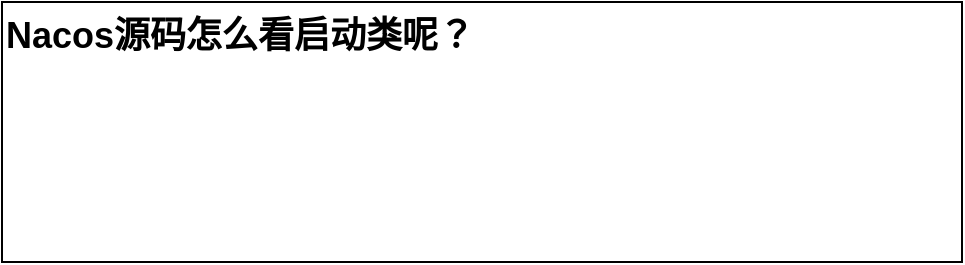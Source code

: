 <mxfile version="26.0.6">
  <diagram name="第 1 页" id="EoKzsfYvX2hHvfft86sc">
    <mxGraphModel dx="2390" dy="1243" grid="1" gridSize="10" guides="1" tooltips="1" connect="1" arrows="1" fold="1" page="1" pageScale="1" pageWidth="827" pageHeight="1169" math="0" shadow="0">
      <root>
        <mxCell id="0" />
        <mxCell id="1" parent="0" />
        <mxCell id="t9MxABzWcRTLGMJupPC0-1" value="Nacos源码怎么看启动类呢？" style="rounded=0;whiteSpace=wrap;html=1;fontSize=18;fontStyle=1;verticalAlign=top;align=left;" vertex="1" parent="1">
          <mxGeometry y="50" width="480" height="130" as="geometry" />
        </mxCell>
      </root>
    </mxGraphModel>
  </diagram>
</mxfile>
